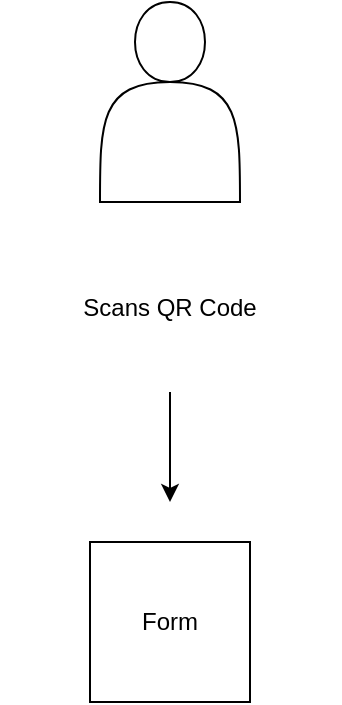<mxfile>
    <diagram id="kpr3hiRJE_4LKQ-kQhR1" name="Page-1">
        <mxGraphModel dx="1108" dy="539" grid="1" gridSize="10" guides="1" tooltips="1" connect="1" arrows="1" fold="1" page="1" pageScale="1" pageWidth="850" pageHeight="1100" math="0" shadow="0">
            <root>
                <mxCell id="0"/>
                <mxCell id="1" parent="0"/>
                <mxCell id="4" value="" style="shape=actor;whiteSpace=wrap;html=1;" vertex="1" parent="1">
                    <mxGeometry x="320" y="150" width="70" height="100" as="geometry"/>
                </mxCell>
                <mxCell id="6" style="edgeStyle=none;html=1;" edge="1" parent="1" source="5">
                    <mxGeometry relative="1" as="geometry">
                        <mxPoint x="355" y="400" as="targetPoint"/>
                    </mxGeometry>
                </mxCell>
                <mxCell id="5" value="Scans QR Code" style="text;strokeColor=none;align=center;fillColor=none;html=1;verticalAlign=middle;whiteSpace=wrap;rounded=0;" vertex="1" parent="1">
                    <mxGeometry x="270" y="260" width="170" height="85" as="geometry"/>
                </mxCell>
                <mxCell id="7" value="Form" style="whiteSpace=wrap;html=1;aspect=fixed;" vertex="1" parent="1">
                    <mxGeometry x="315" y="420" width="80" height="80" as="geometry"/>
                </mxCell>
            </root>
        </mxGraphModel>
    </diagram>
</mxfile>